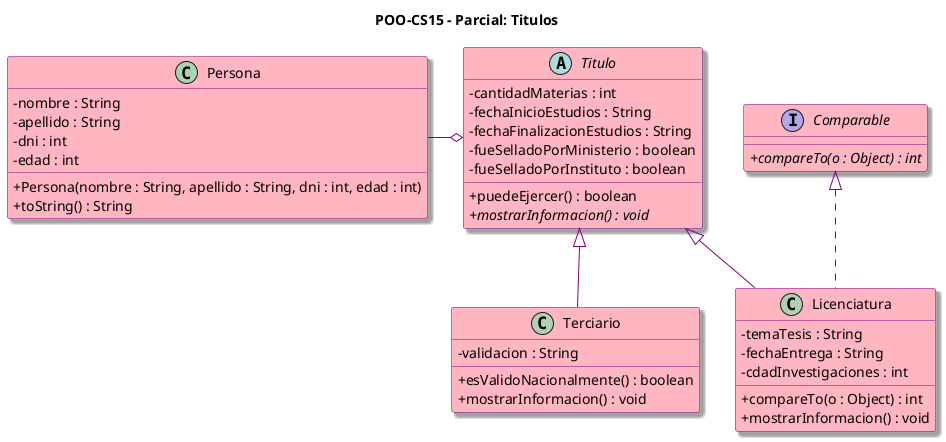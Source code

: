 @startuml
skinparam classAttributeIconSize 0
skinparam backgroundColor White
skinparam RoundCorner 5
skinparam Shadowing true

skinparam class {
    ArrowColor Purple
    BackgroundColor LightPink
    BorderColor Purple
}

skinparam note {
    BackgroundColor LightYellow
    BorderColor Purple
}

title POO-CS15 - Parcial: Titulos

abstract Titulo {
    - cantidadMaterias : int
    - fechaInicioEstudios : String
    - fechaFinalizacionEstudios : String
    - fueSelladoPorMinisterio : boolean
    - fueSelladoPorInstituto : boolean
    + puedeEjercer() : boolean
    + {abstract} mostrarInformacion() : void
}

class Terciario extends Titulo {
    - validacion : String
    + esValidoNacionalmente() : boolean
    + mostrarInformacion() : void
}

class Licenciatura extends Titulo implements Comparable {
    - temaTesis : String
    - fechaEntrega : String
    - cdadInvestigaciones : int
    + compareTo(o : Object) : int
    + mostrarInformacion() : void
}

class Persona {
    - nombre : String
    - apellido : String
    - dni : int
    - edad : int
    + Persona(nombre : String, apellido : String, dni : int, edad : int)
    + toString() : String
}

interface Comparable {
    + {abstract} compareTo(o : Object) : int
}

Titulo o-l Persona

@enduml